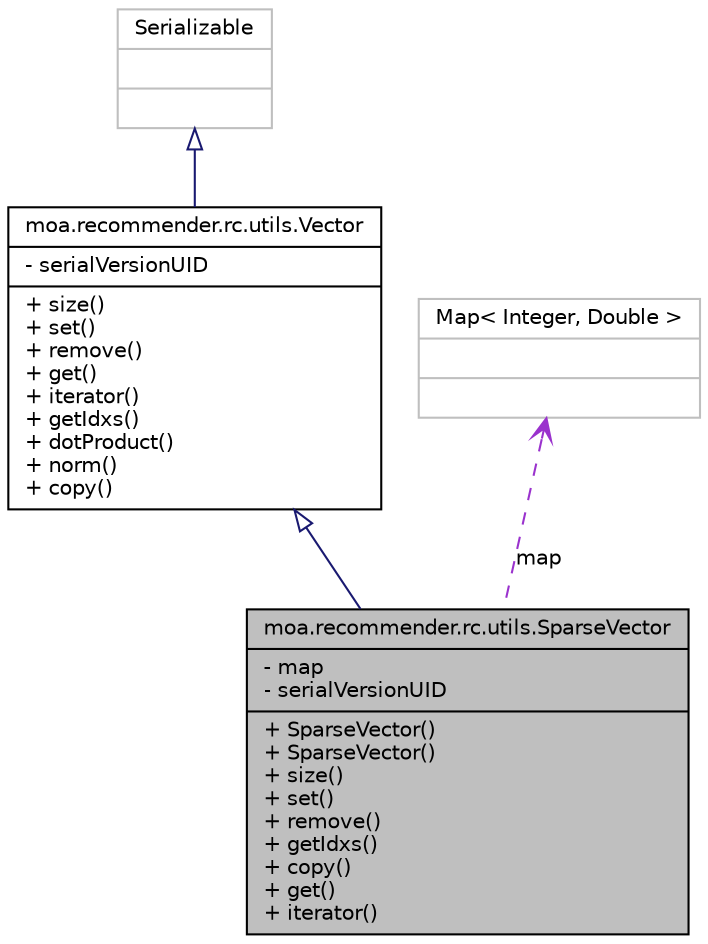 digraph G
{
  edge [fontname="Helvetica",fontsize="10",labelfontname="Helvetica",labelfontsize="10"];
  node [fontname="Helvetica",fontsize="10",shape=record];
  Node1 [label="{moa.recommender.rc.utils.SparseVector\n|- map\l- serialVersionUID\l|+ SparseVector()\l+ SparseVector()\l+ size()\l+ set()\l+ remove()\l+ getIdxs()\l+ copy()\l+ get()\l+ iterator()\l}",height=0.2,width=0.4,color="black", fillcolor="grey75", style="filled" fontcolor="black"];
  Node2 -> Node1 [dir=back,color="midnightblue",fontsize="10",style="solid",arrowtail="empty",fontname="Helvetica"];
  Node2 [label="{moa.recommender.rc.utils.Vector\n|- serialVersionUID\l|+ size()\l+ set()\l+ remove()\l+ get()\l+ iterator()\l+ getIdxs()\l+ dotProduct()\l+ norm()\l+ copy()\l}",height=0.2,width=0.4,color="black", fillcolor="white", style="filled",URL="$classmoa_1_1recommender_1_1rc_1_1utils_1_1Vector.html"];
  Node3 -> Node2 [dir=back,color="midnightblue",fontsize="10",style="solid",arrowtail="empty",fontname="Helvetica"];
  Node3 [label="{Serializable\n||}",height=0.2,width=0.4,color="grey75", fillcolor="white", style="filled"];
  Node4 -> Node1 [dir=back,color="darkorchid3",fontsize="10",style="dashed",label="map",arrowtail="open",fontname="Helvetica"];
  Node4 [label="{Map\< Integer, Double \>\n||}",height=0.2,width=0.4,color="grey75", fillcolor="white", style="filled"];
}
